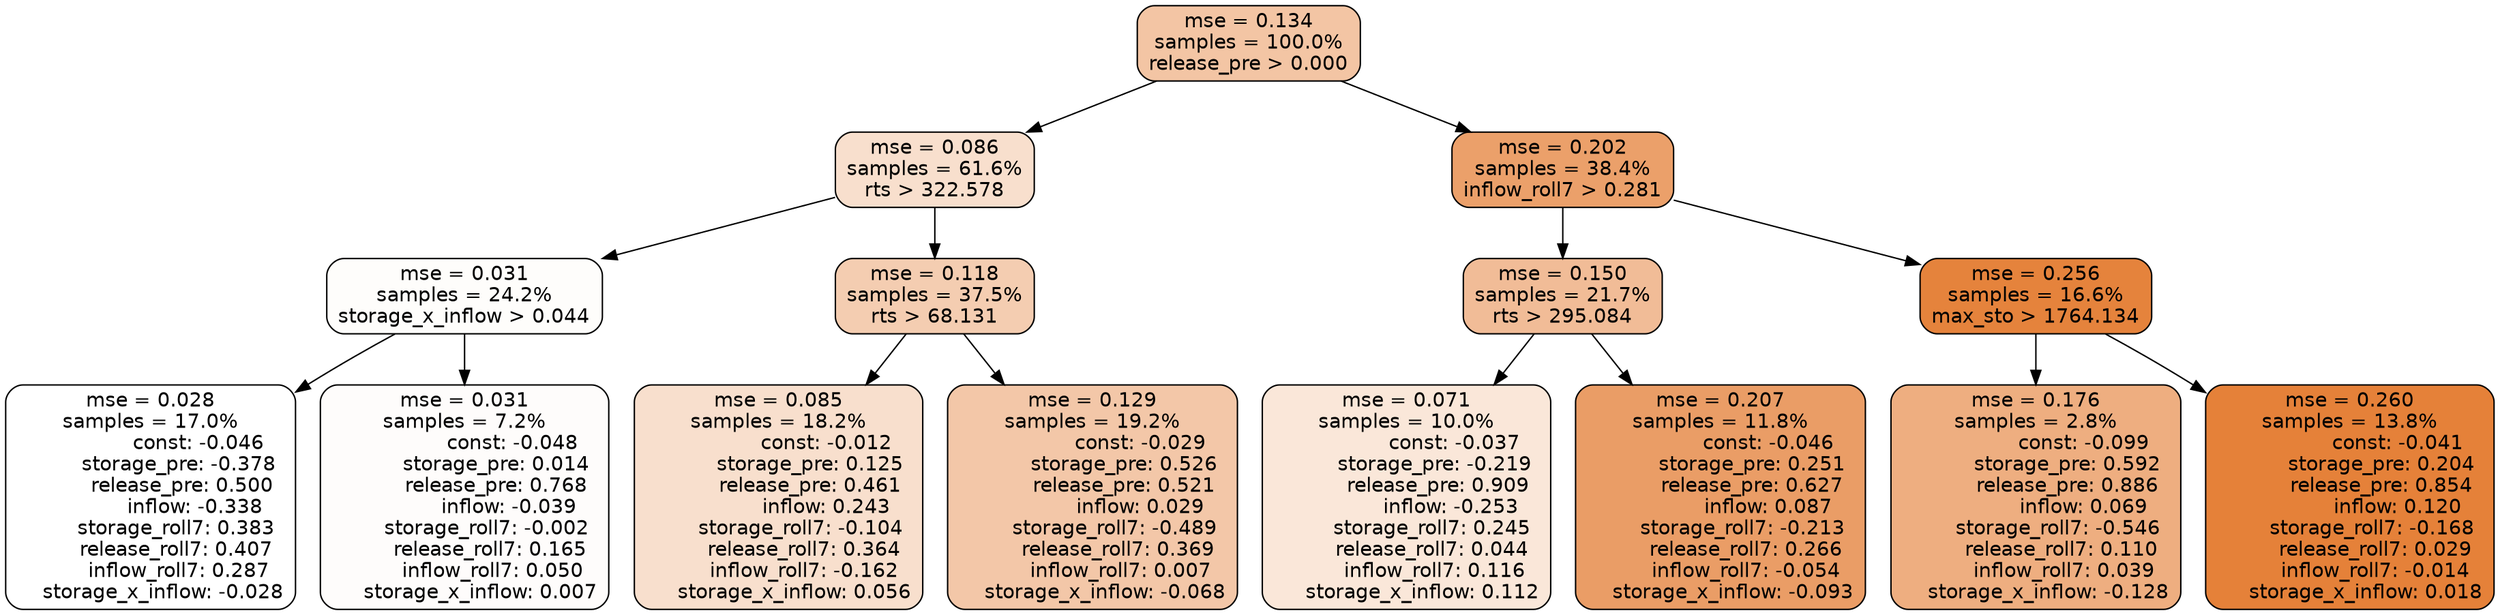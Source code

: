 digraph tree {
node [shape=rectangle, style="filled, rounded", color="black", fontname=helvetica] ;
edge [fontname=helvetica] ;
	"0" [label="mse = 0.134
samples = 100.0%
release_pre > 0.000", fillcolor="#f3c5a4"]
	"1" [label="mse = 0.086
samples = 61.6%
rts > 322.578", fillcolor="#f8dfcd"]
	"8" [label="mse = 0.202
samples = 38.4%
inflow_roll7 > 0.281", fillcolor="#eba06a"]
	"5" [label="mse = 0.031
samples = 24.2%
storage_x_inflow > 0.044", fillcolor="#fefdfb"]
	"2" [label="mse = 0.118
samples = 37.5%
rts > 68.131", fillcolor="#f4cdb1"]
	"9" [label="mse = 0.150
samples = 21.7%
rts > 295.084", fillcolor="#f1bc97"]
	"12" [label="mse = 0.256
samples = 16.6%
max_sto > 1764.134", fillcolor="#e5833c"]
	"6" [label="mse = 0.028
samples = 17.0%
               const: -0.046
         storage_pre: -0.378
          release_pre: 0.500
              inflow: -0.338
        storage_roll7: 0.383
        release_roll7: 0.407
         inflow_roll7: 0.287
    storage_x_inflow: -0.028", fillcolor="#ffffff"]
	"7" [label="mse = 0.031
samples = 7.2%
               const: -0.048
          storage_pre: 0.014
          release_pre: 0.768
              inflow: -0.039
       storage_roll7: -0.002
        release_roll7: 0.165
         inflow_roll7: 0.050
     storage_x_inflow: 0.007", fillcolor="#fefcfb"]
	"3" [label="mse = 0.085
samples = 18.2%
               const: -0.012
          storage_pre: 0.125
          release_pre: 0.461
               inflow: 0.243
       storage_roll7: -0.104
        release_roll7: 0.364
        inflow_roll7: -0.162
     storage_x_inflow: 0.056", fillcolor="#f8dfcd"]
	"4" [label="mse = 0.129
samples = 19.2%
               const: -0.029
          storage_pre: 0.526
          release_pre: 0.521
               inflow: 0.029
       storage_roll7: -0.489
        release_roll7: 0.369
         inflow_roll7: 0.007
    storage_x_inflow: -0.068", fillcolor="#f3c7a8"]
	"11" [label="mse = 0.071
samples = 10.0%
               const: -0.037
         storage_pre: -0.219
          release_pre: 0.909
              inflow: -0.253
        storage_roll7: 0.245
        release_roll7: 0.044
         inflow_roll7: 0.116
     storage_x_inflow: 0.112", fillcolor="#fae7d9"]
	"10" [label="mse = 0.207
samples = 11.8%
               const: -0.046
          storage_pre: 0.251
          release_pre: 0.627
               inflow: 0.087
       storage_roll7: -0.213
        release_roll7: 0.266
        inflow_roll7: -0.054
    storage_x_inflow: -0.093", fillcolor="#ea9d66"]
	"14" [label="mse = 0.176
samples = 2.8%
               const: -0.099
          storage_pre: 0.592
          release_pre: 0.886
               inflow: 0.069
       storage_roll7: -0.546
        release_roll7: 0.110
         inflow_roll7: 0.039
    storage_x_inflow: -0.128", fillcolor="#eeae80"]
	"13" [label="mse = 0.260
samples = 13.8%
               const: -0.041
          storage_pre: 0.204
          release_pre: 0.854
               inflow: 0.120
       storage_roll7: -0.168
        release_roll7: 0.029
        inflow_roll7: -0.014
     storage_x_inflow: 0.018", fillcolor="#e58139"]

	"0" -> "1"
	"0" -> "8"
	"1" -> "2"
	"1" -> "5"
	"8" -> "9"
	"8" -> "12"
	"5" -> "6"
	"5" -> "7"
	"2" -> "3"
	"2" -> "4"
	"9" -> "10"
	"9" -> "11"
	"12" -> "13"
	"12" -> "14"
}